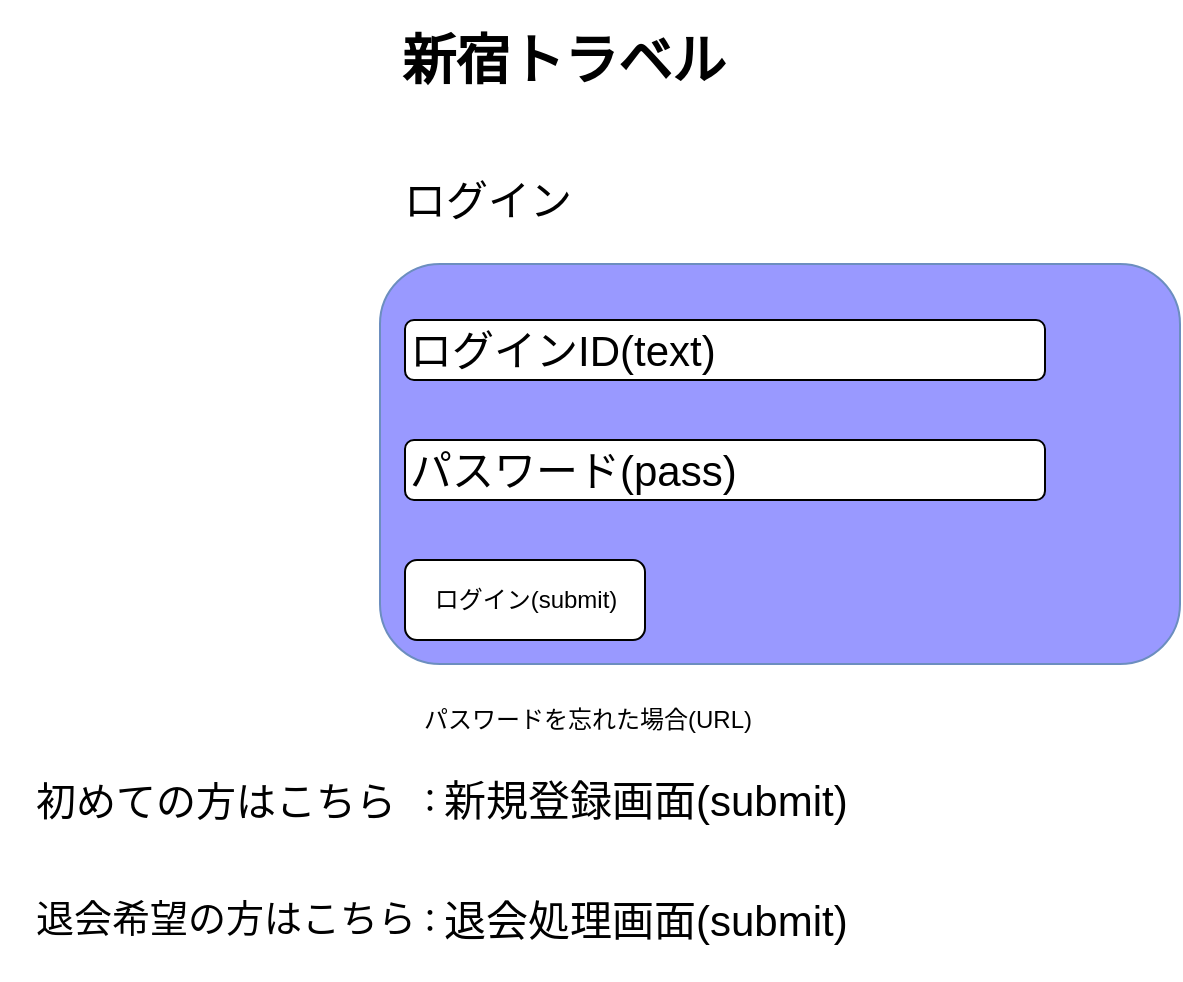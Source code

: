 <mxfile version="16.5.1" type="device"><diagram id="mHR9vVb-u7FgFpJh9CsJ" name="ページ1"><mxGraphModel dx="868" dy="553" grid="0" gridSize="10" guides="0" tooltips="1" connect="0" arrows="0" fold="1" page="1" pageScale="1" pageWidth="827" pageHeight="1169" math="0" shadow="0"><root><mxCell id="0"/><mxCell id="1" parent="0"/><mxCell id="iPr59ZOaPZ35MnBzulv5-1" value="&lt;h2&gt;&lt;font style=&quot;font-size: 27px&quot;&gt;新宿トラベル&lt;/font&gt;&lt;/h2&gt;" style="rounded=1;whiteSpace=wrap;html=1;align=left;strokeColor=none;fontFamily=Georgia;" parent="1" vertex="1"><mxGeometry x="209" y="31" width="183" height="60" as="geometry"/></mxCell><mxCell id="iPr59ZOaPZ35MnBzulv5-2" value="&lt;font style=&quot;font-size: 21px&quot;&gt;ログイン&lt;/font&gt;" style="rounded=1;whiteSpace=wrap;html=1;align=left;labelBackgroundColor=none;strokeColor=none;" parent="1" vertex="1"><mxGeometry x="210" y="100" width="90" height="60" as="geometry"/></mxCell><mxCell id="iPr59ZOaPZ35MnBzulv5-8" value="&lt;font style=&quot;font-size: 12px&quot;&gt;パスワードを忘れた場合(URL)&lt;/font&gt;" style="rounded=1;whiteSpace=wrap;html=1;strokeColor=none;align=left;" parent="1" vertex="1"><mxGeometry x="220" y="380" width="300" height="20" as="geometry"/></mxCell><mxCell id="iPr59ZOaPZ35MnBzulv5-10" value="&lt;font style=&quot;font-size: 20px&quot;&gt;初めての方はこちら&lt;/font&gt;" style="rounded=1;whiteSpace=wrap;html=1;fontSize=16;align=right;strokeColor=none;" parent="1" vertex="1"><mxGeometry x="10" y="410" width="200" height="40" as="geometry"/></mxCell><mxCell id="iPr59ZOaPZ35MnBzulv5-11" value="&lt;font style=&quot;font-size: 16px&quot;&gt;：&lt;/font&gt;" style="rounded=1;whiteSpace=wrap;html=1;fontSize=12;strokeColor=none;" parent="1" vertex="1"><mxGeometry x="220" y="400" width="10" height="60" as="geometry"/></mxCell><mxCell id="iPr59ZOaPZ35MnBzulv5-12" value="新規登録画面(submit)" style="rounded=1;whiteSpace=wrap;html=1;fontSize=21;align=left;strokeColor=none;" parent="1" vertex="1"><mxGeometry x="230" y="415" width="285" height="30" as="geometry"/></mxCell><mxCell id="iPr59ZOaPZ35MnBzulv5-13" value="&lt;font style=&quot;font-size: 19px&quot;&gt;退会希望の方はこちら&lt;/font&gt;" style="rounded=1;whiteSpace=wrap;html=1;fontSize=16;align=right;strokeColor=none;" parent="1" vertex="1"><mxGeometry x="20" y="470" width="200" height="40" as="geometry"/></mxCell><mxCell id="iPr59ZOaPZ35MnBzulv5-14" value="&lt;font style=&quot;font-size: 16px&quot;&gt;：&lt;/font&gt;" style="rounded=1;whiteSpace=wrap;html=1;fontSize=12;strokeColor=none;" parent="1" vertex="1"><mxGeometry x="220" y="460" width="10" height="60" as="geometry"/></mxCell><mxCell id="iPr59ZOaPZ35MnBzulv5-17" value="退会処理画面(submit)" style="rounded=1;whiteSpace=wrap;html=1;fontSize=21;align=left;strokeColor=none;" parent="1" vertex="1"><mxGeometry x="230" y="475" width="285" height="30" as="geometry"/></mxCell><mxCell id="-hM96znDzqDXhN_di9iB-2" value="" style="rounded=1;whiteSpace=wrap;html=1;fillColor=#9999FF;strokeColor=#6c8ebf;gradientColor=none;" parent="1" vertex="1"><mxGeometry x="200" y="162" width="400" height="200" as="geometry"/></mxCell><mxCell id="iPr59ZOaPZ35MnBzulv5-3" value="ログインID(text)" style="rounded=1;whiteSpace=wrap;html=1;fontSize=21;align=left;" parent="1" vertex="1"><mxGeometry x="212.5" y="190" width="320" height="30" as="geometry"/></mxCell><mxCell id="iPr59ZOaPZ35MnBzulv5-5" value="パスワード(pass)" style="rounded=1;whiteSpace=wrap;html=1;fontSize=21;align=left;" parent="1" vertex="1"><mxGeometry x="212.5" y="250" width="320" height="30" as="geometry"/></mxCell><mxCell id="iPr59ZOaPZ35MnBzulv5-9" value="ログイン(submit)" style="rounded=1;whiteSpace=wrap;html=1;fontSize=12;" parent="1" vertex="1"><mxGeometry x="212.5" y="310" width="120" height="40" as="geometry"/></mxCell></root></mxGraphModel></diagram></mxfile>